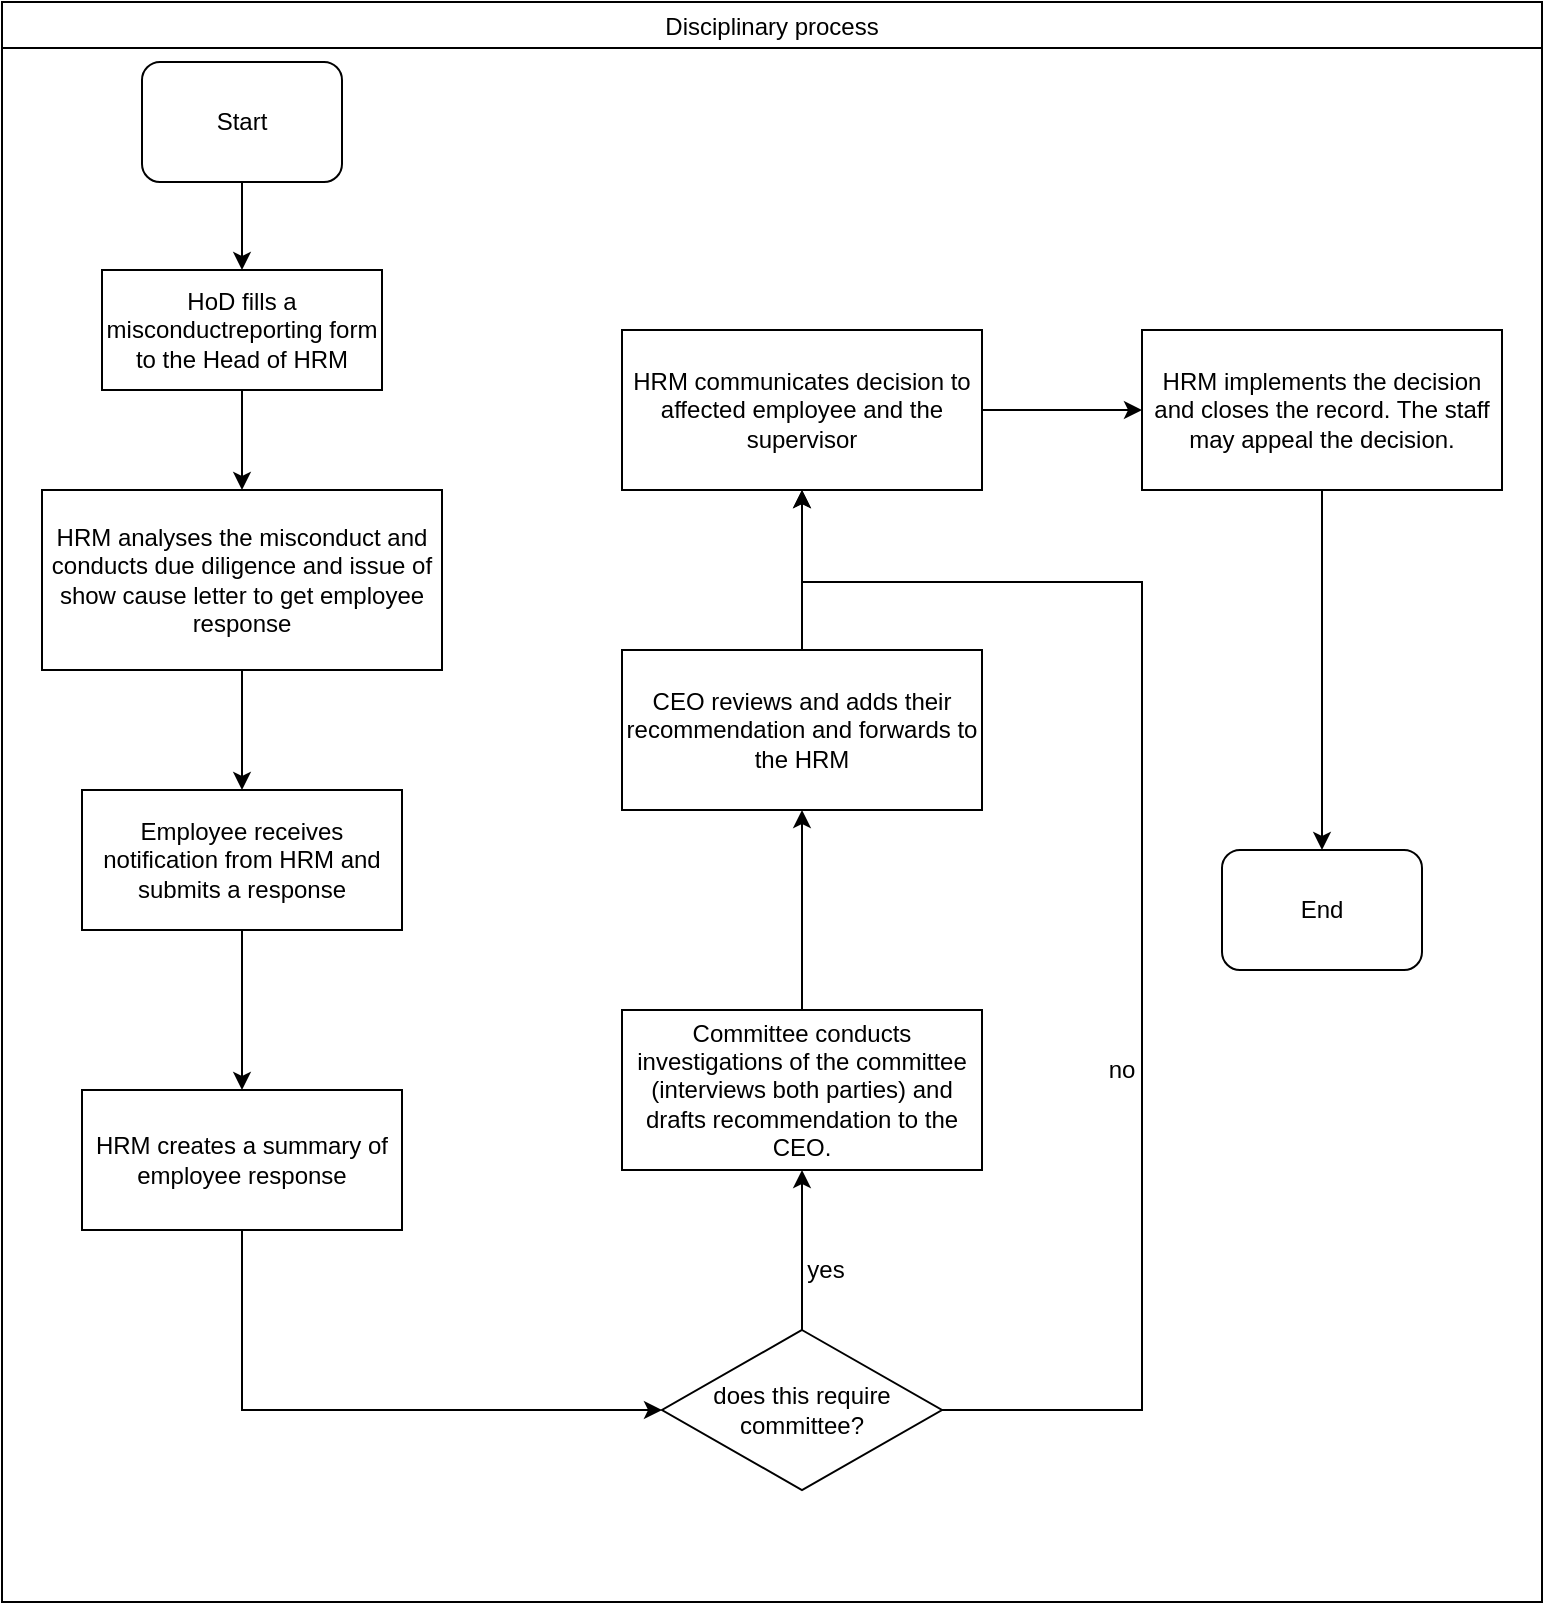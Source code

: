 <mxfile version="14.9.3" type="github">
  <diagram id="TASTO2IwIQPRZ3yuaC1y" name="Page-1">
    <mxGraphModel dx="1038" dy="508" grid="1" gridSize="10" guides="1" tooltips="1" connect="1" arrows="1" fold="1" page="1" pageScale="1" pageWidth="1169" pageHeight="827" math="0" shadow="0">
      <root>
        <mxCell id="0" />
        <mxCell id="1" parent="0" />
        <mxCell id="10CtPT5GMPp9_miOpkNc-1" value="Disciplinary process" style="swimlane;fontStyle=0" parent="1" vertex="1">
          <mxGeometry x="20" y="20" width="770" height="800" as="geometry" />
        </mxCell>
        <mxCell id="xIYCeV5YSEmEcGGHacvK-1" value="Start" style="rounded=1;whiteSpace=wrap;html=1;" vertex="1" parent="10CtPT5GMPp9_miOpkNc-1">
          <mxGeometry x="70" y="30" width="100" height="60" as="geometry" />
        </mxCell>
        <mxCell id="xIYCeV5YSEmEcGGHacvK-6" value="" style="edgeStyle=orthogonalEdgeStyle;rounded=0;orthogonalLoop=1;jettySize=auto;html=1;" edge="1" parent="10CtPT5GMPp9_miOpkNc-1" source="xIYCeV5YSEmEcGGHacvK-4" target="xIYCeV5YSEmEcGGHacvK-5">
          <mxGeometry relative="1" as="geometry" />
        </mxCell>
        <mxCell id="xIYCeV5YSEmEcGGHacvK-4" value="&lt;span lang=&quot;EN-GB&quot;&gt;HoD fills a misconductreporting form to the Head of HRM &lt;/span&gt;" style="rounded=0;whiteSpace=wrap;html=1;" vertex="1" parent="10CtPT5GMPp9_miOpkNc-1">
          <mxGeometry x="50" y="134" width="140" height="60" as="geometry" />
        </mxCell>
        <mxCell id="xIYCeV5YSEmEcGGHacvK-3" value="" style="edgeStyle=orthogonalEdgeStyle;rounded=0;orthogonalLoop=1;jettySize=auto;html=1;" edge="1" parent="10CtPT5GMPp9_miOpkNc-1" source="xIYCeV5YSEmEcGGHacvK-1" target="xIYCeV5YSEmEcGGHacvK-4">
          <mxGeometry relative="1" as="geometry">
            <mxPoint x="120" y="164" as="targetPoint" />
          </mxGeometry>
        </mxCell>
        <mxCell id="xIYCeV5YSEmEcGGHacvK-8" value="" style="edgeStyle=orthogonalEdgeStyle;rounded=0;orthogonalLoop=1;jettySize=auto;html=1;" edge="1" parent="10CtPT5GMPp9_miOpkNc-1" source="xIYCeV5YSEmEcGGHacvK-5" target="xIYCeV5YSEmEcGGHacvK-7">
          <mxGeometry relative="1" as="geometry" />
        </mxCell>
        <mxCell id="xIYCeV5YSEmEcGGHacvK-5" value="&lt;span lang=&quot;EN-GB&quot;&gt;HRM analyses the misconduct and conducts due diligence &lt;/span&gt;&lt;span lang=&quot;EN-GB&quot;&gt;and issue of show cause letter to get employee response&lt;/span&gt;" style="rounded=0;whiteSpace=wrap;html=1;" vertex="1" parent="10CtPT5GMPp9_miOpkNc-1">
          <mxGeometry x="20" y="244" width="200" height="90" as="geometry" />
        </mxCell>
        <mxCell id="xIYCeV5YSEmEcGGHacvK-10" value="" style="edgeStyle=orthogonalEdgeStyle;rounded=0;orthogonalLoop=1;jettySize=auto;html=1;" edge="1" parent="10CtPT5GMPp9_miOpkNc-1" source="xIYCeV5YSEmEcGGHacvK-7" target="xIYCeV5YSEmEcGGHacvK-9">
          <mxGeometry relative="1" as="geometry" />
        </mxCell>
        <mxCell id="xIYCeV5YSEmEcGGHacvK-7" value="&lt;span lang=&quot;EN-GB&quot;&gt;Employee receives notification from HRM and submits a response&lt;/span&gt;" style="rounded=0;whiteSpace=wrap;html=1;" vertex="1" parent="10CtPT5GMPp9_miOpkNc-1">
          <mxGeometry x="40" y="394" width="160" height="70" as="geometry" />
        </mxCell>
        <mxCell id="xIYCeV5YSEmEcGGHacvK-12" value="" style="edgeStyle=orthogonalEdgeStyle;rounded=0;orthogonalLoop=1;jettySize=auto;html=1;exitX=0.5;exitY=1;exitDx=0;exitDy=0;" edge="1" parent="10CtPT5GMPp9_miOpkNc-1" source="xIYCeV5YSEmEcGGHacvK-9" target="xIYCeV5YSEmEcGGHacvK-11">
          <mxGeometry relative="1" as="geometry">
            <Array as="points">
              <mxPoint x="120" y="704" />
            </Array>
          </mxGeometry>
        </mxCell>
        <mxCell id="xIYCeV5YSEmEcGGHacvK-9" value="&lt;span lang=&quot;EN-GB&quot;&gt;HRM creates a summary of employee response&lt;/span&gt;" style="rounded=0;whiteSpace=wrap;html=1;" vertex="1" parent="10CtPT5GMPp9_miOpkNc-1">
          <mxGeometry x="40" y="544" width="160" height="70" as="geometry" />
        </mxCell>
        <mxCell id="xIYCeV5YSEmEcGGHacvK-14" value="" style="edgeStyle=orthogonalEdgeStyle;rounded=0;orthogonalLoop=1;jettySize=auto;html=1;" edge="1" parent="10CtPT5GMPp9_miOpkNc-1" source="xIYCeV5YSEmEcGGHacvK-11" target="xIYCeV5YSEmEcGGHacvK-13">
          <mxGeometry relative="1" as="geometry" />
        </mxCell>
        <mxCell id="xIYCeV5YSEmEcGGHacvK-16" value="" style="edgeStyle=orthogonalEdgeStyle;rounded=0;orthogonalLoop=1;jettySize=auto;html=1;entryX=0.5;entryY=1;entryDx=0;entryDy=0;" edge="1" parent="10CtPT5GMPp9_miOpkNc-1" source="xIYCeV5YSEmEcGGHacvK-11" target="xIYCeV5YSEmEcGGHacvK-22">
          <mxGeometry relative="1" as="geometry">
            <mxPoint x="690" y="754" as="targetPoint" />
            <Array as="points">
              <mxPoint x="570" y="704" />
              <mxPoint x="570" y="290" />
              <mxPoint x="400" y="290" />
            </Array>
          </mxGeometry>
        </mxCell>
        <mxCell id="xIYCeV5YSEmEcGGHacvK-11" value="does this require committee?" style="rhombus;whiteSpace=wrap;html=1;rounded=0;" vertex="1" parent="10CtPT5GMPp9_miOpkNc-1">
          <mxGeometry x="330" y="664" width="140" height="80" as="geometry" />
        </mxCell>
        <mxCell id="xIYCeV5YSEmEcGGHacvK-21" value="" style="edgeStyle=orthogonalEdgeStyle;rounded=0;orthogonalLoop=1;jettySize=auto;html=1;" edge="1" parent="10CtPT5GMPp9_miOpkNc-1" source="xIYCeV5YSEmEcGGHacvK-13" target="xIYCeV5YSEmEcGGHacvK-20">
          <mxGeometry relative="1" as="geometry" />
        </mxCell>
        <mxCell id="xIYCeV5YSEmEcGGHacvK-13" value="&lt;span lang=&quot;EN-GB&quot;&gt;Committee conducts investigations of the committee (interviews both parties) and drafts recommendation to the CEO.&lt;/span&gt;" style="whiteSpace=wrap;html=1;rounded=0;" vertex="1" parent="10CtPT5GMPp9_miOpkNc-1">
          <mxGeometry x="310" y="504" width="180" height="80" as="geometry" />
        </mxCell>
        <mxCell id="xIYCeV5YSEmEcGGHacvK-17" value="End" style="rounded=1;whiteSpace=wrap;html=1;" vertex="1" parent="10CtPT5GMPp9_miOpkNc-1">
          <mxGeometry x="610" y="424" width="100" height="60" as="geometry" />
        </mxCell>
        <mxCell id="xIYCeV5YSEmEcGGHacvK-23" value="" style="edgeStyle=orthogonalEdgeStyle;rounded=0;orthogonalLoop=1;jettySize=auto;html=1;" edge="1" parent="10CtPT5GMPp9_miOpkNc-1" source="xIYCeV5YSEmEcGGHacvK-20" target="xIYCeV5YSEmEcGGHacvK-22">
          <mxGeometry relative="1" as="geometry" />
        </mxCell>
        <mxCell id="xIYCeV5YSEmEcGGHacvK-20" value="&lt;span lang=&quot;EN-GB&quot;&gt;CEO reviews and adds their recommendation and forwards to the HRM&lt;/span&gt;" style="whiteSpace=wrap;html=1;rounded=0;" vertex="1" parent="10CtPT5GMPp9_miOpkNc-1">
          <mxGeometry x="310" y="324" width="180" height="80" as="geometry" />
        </mxCell>
        <mxCell id="xIYCeV5YSEmEcGGHacvK-25" value="" style="edgeStyle=orthogonalEdgeStyle;rounded=0;orthogonalLoop=1;jettySize=auto;html=1;" edge="1" parent="10CtPT5GMPp9_miOpkNc-1" source="xIYCeV5YSEmEcGGHacvK-22" target="xIYCeV5YSEmEcGGHacvK-24">
          <mxGeometry relative="1" as="geometry" />
        </mxCell>
        <mxCell id="xIYCeV5YSEmEcGGHacvK-22" value="&lt;span lang=&quot;EN-GB&quot;&gt;HRM communicates decision to affected employee and the supervisor&lt;/span&gt;" style="whiteSpace=wrap;html=1;rounded=0;" vertex="1" parent="10CtPT5GMPp9_miOpkNc-1">
          <mxGeometry x="310" y="164" width="180" height="80" as="geometry" />
        </mxCell>
        <mxCell id="xIYCeV5YSEmEcGGHacvK-19" value="no" style="text;html=1;strokeColor=none;fillColor=none;align=center;verticalAlign=middle;whiteSpace=wrap;rounded=0;" vertex="1" parent="10CtPT5GMPp9_miOpkNc-1">
          <mxGeometry x="540" y="524" width="40" height="20" as="geometry" />
        </mxCell>
        <mxCell id="xIYCeV5YSEmEcGGHacvK-18" value="yes" style="text;html=1;strokeColor=none;fillColor=none;align=center;verticalAlign=middle;whiteSpace=wrap;rounded=0;" vertex="1" parent="10CtPT5GMPp9_miOpkNc-1">
          <mxGeometry x="392" y="624" width="40" height="20" as="geometry" />
        </mxCell>
        <mxCell id="xIYCeV5YSEmEcGGHacvK-27" value="" style="edgeStyle=orthogonalEdgeStyle;rounded=0;orthogonalLoop=1;jettySize=auto;html=1;entryX=0.5;entryY=0;entryDx=0;entryDy=0;" edge="1" parent="10CtPT5GMPp9_miOpkNc-1" source="xIYCeV5YSEmEcGGHacvK-24" target="xIYCeV5YSEmEcGGHacvK-17">
          <mxGeometry relative="1" as="geometry">
            <mxPoint x="660" y="334" as="targetPoint" />
          </mxGeometry>
        </mxCell>
        <mxCell id="xIYCeV5YSEmEcGGHacvK-24" value="&lt;span lang=&quot;EN-GB&quot;&gt;HRM &lt;/span&gt;&lt;span lang=&quot;EN-GB&quot;&gt;implements the decision and closes the record. The staff may appeal the decision. &lt;/span&gt;" style="whiteSpace=wrap;html=1;rounded=0;" vertex="1" parent="10CtPT5GMPp9_miOpkNc-1">
          <mxGeometry x="570" y="164" width="180" height="80" as="geometry" />
        </mxCell>
      </root>
    </mxGraphModel>
  </diagram>
</mxfile>
